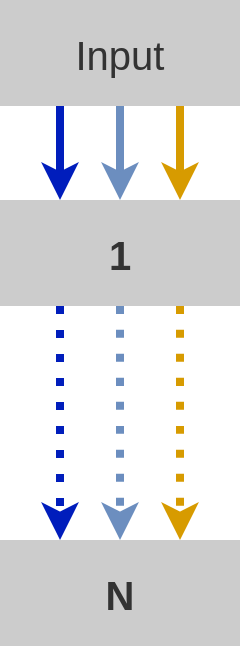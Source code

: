 <mxfile version="24.7.7">
  <diagram id="tDPf8CNvzOaNMvIxZvwo" name="Seite-1">
    <mxGraphModel dx="794" dy="339" grid="1" gridSize="10" guides="1" tooltips="1" connect="1" arrows="1" fold="1" page="1" pageScale="1" pageWidth="827" pageHeight="1169" math="0" shadow="0">
      <root>
        <mxCell id="0" />
        <mxCell id="1" parent="0" />
        <mxCell id="lzmcIZGoqttrfyCk76lP-21" style="edgeStyle=orthogonalEdgeStyle;rounded=0;orthogonalLoop=1;jettySize=auto;html=1;exitX=0.5;exitY=1;exitDx=0;exitDy=0;entryX=0.5;entryY=0;entryDx=0;entryDy=0;strokeWidth=4;fontSize=20;curved=1;fillColor=#dae8fc;strokeColor=#6c8ebf;" parent="1" source="lzmcIZGoqttrfyCk76lP-19" target="lzmcIZGoqttrfyCk76lP-20" edge="1">
          <mxGeometry relative="1" as="geometry" />
        </mxCell>
        <mxCell id="X_1ddgbnGcCbuA_kLiaL-2" style="edgeStyle=orthogonalEdgeStyle;rounded=0;orthogonalLoop=1;jettySize=auto;html=1;exitX=0.25;exitY=1;exitDx=0;exitDy=0;curved=1;strokeWidth=4;entryX=0.25;entryY=0;entryDx=0;entryDy=0;fillColor=#0050ef;strokeColor=#001DBC;" parent="1" source="lzmcIZGoqttrfyCk76lP-19" target="lzmcIZGoqttrfyCk76lP-20" edge="1">
          <mxGeometry relative="1" as="geometry" />
        </mxCell>
        <mxCell id="X_1ddgbnGcCbuA_kLiaL-3" style="edgeStyle=orthogonalEdgeStyle;rounded=0;orthogonalLoop=1;jettySize=auto;html=1;exitX=0.75;exitY=1;exitDx=0;exitDy=0;entryX=0.75;entryY=0;entryDx=0;entryDy=0;curved=1;strokeWidth=4;fillColor=#ffe6cc;strokeColor=#d79b00;" parent="1" source="lzmcIZGoqttrfyCk76lP-19" target="lzmcIZGoqttrfyCk76lP-20" edge="1">
          <mxGeometry relative="1" as="geometry" />
        </mxCell>
        <mxCell id="lzmcIZGoqttrfyCk76lP-19" value="&lt;font style=&quot;font-size: 20px;&quot;&gt;Input&lt;/font&gt;" style="rounded=0;whiteSpace=wrap;html=1;fillColor=#CCCCCC;fontColor=#333333;strokeColor=none;" parent="1" vertex="1">
          <mxGeometry x="240" y="40" width="120" height="53" as="geometry" />
        </mxCell>
        <mxCell id="X_1ddgbnGcCbuA_kLiaL-40" style="edgeStyle=orthogonalEdgeStyle;rounded=0;orthogonalLoop=1;jettySize=auto;html=1;exitX=0.5;exitY=1;exitDx=0;exitDy=0;curved=1;fillColor=#dae8fc;strokeColor=#6c8ebf;strokeWidth=4;dashed=1;dashPattern=1 2;entryX=0.5;entryY=0;entryDx=0;entryDy=0;" parent="1" source="lzmcIZGoqttrfyCk76lP-20" target="lzmcIZGoqttrfyCk76lP-22" edge="1">
          <mxGeometry relative="1" as="geometry">
            <Array as="points" />
            <mxPoint x="480" y="430" as="targetPoint" />
          </mxGeometry>
        </mxCell>
        <mxCell id="R8_YthWmbCb2M7noIES2-1" style="edgeStyle=orthogonalEdgeStyle;rounded=0;orthogonalLoop=1;jettySize=auto;html=1;exitX=0.25;exitY=1;exitDx=0;exitDy=0;entryX=0.25;entryY=0;entryDx=0;entryDy=0;strokeWidth=4;fillColor=#0050ef;strokeColor=#001DBC;dashed=1;dashPattern=1 2;" edge="1" parent="1" source="lzmcIZGoqttrfyCk76lP-20" target="lzmcIZGoqttrfyCk76lP-22">
          <mxGeometry relative="1" as="geometry" />
        </mxCell>
        <mxCell id="lzmcIZGoqttrfyCk76lP-20" value="&lt;span style=&quot;font-size: 13px;&quot; lang=&quot;de&quot; class=&quot;ILfuVd&quot;&gt;&lt;span style=&quot;font-size: 20px;&quot; class=&quot;hgKElc&quot;&gt;&lt;font style=&quot;font-size: 20px;&quot;&gt;&lt;b&gt;1&lt;/b&gt;&lt;/font&gt;&lt;/span&gt;&lt;/span&gt;&lt;span style=&quot;font-size: 13px;&quot; lang=&quot;de&quot; class=&quot;ILfuVd&quot;&gt;&lt;span style=&quot;font-size: 20px;&quot; class=&quot;hgKElc&quot;&gt;&lt;font style=&quot;font-size: 20px;&quot;&gt;&lt;b&gt;&lt;br&gt;&lt;/b&gt;&lt;/font&gt;&lt;/span&gt;&lt;/span&gt;" style="rounded=0;whiteSpace=wrap;html=1;fillColor=#CCCCCC;fontColor=#333333;strokeColor=none;" parent="1" vertex="1">
          <mxGeometry x="240" y="140" width="120" height="53" as="geometry" />
        </mxCell>
        <mxCell id="lzmcIZGoqttrfyCk76lP-22" value="&lt;span style=&quot;font-size: 13px;&quot; lang=&quot;de&quot; class=&quot;ILfuVd&quot;&gt;&lt;span style=&quot;font-size: 20px;&quot; class=&quot;hgKElc&quot;&gt;&lt;font style=&quot;font-size: 20px;&quot;&gt;&lt;b&gt;N&lt;/b&gt;&lt;/font&gt;&lt;/span&gt;&lt;/span&gt;&lt;span style=&quot;font-size: 13px;&quot; lang=&quot;de&quot; class=&quot;ILfuVd&quot;&gt;&lt;span style=&quot;font-size: 20px;&quot; class=&quot;hgKElc&quot;&gt;&lt;font style=&quot;font-size: 20px;&quot;&gt;&lt;br&gt;&lt;/font&gt;&lt;/span&gt;&lt;/span&gt;" style="rounded=0;whiteSpace=wrap;html=1;fillColor=#CCCCCC;fontColor=#333333;strokeColor=none;" parent="1" vertex="1">
          <mxGeometry x="240" y="310" width="120" height="53" as="geometry" />
        </mxCell>
        <mxCell id="X_1ddgbnGcCbuA_kLiaL-41" style="edgeStyle=orthogonalEdgeStyle;rounded=0;orthogonalLoop=1;jettySize=auto;html=1;exitX=0.75;exitY=1;exitDx=0;exitDy=0;curved=1;strokeWidth=4;fillColor=#ffe6cc;strokeColor=#d79b00;entryX=0.75;entryY=0;entryDx=0;entryDy=0;dashed=1;dashPattern=1 2;" parent="1" source="lzmcIZGoqttrfyCk76lP-20" target="lzmcIZGoqttrfyCk76lP-22" edge="1">
          <mxGeometry relative="1" as="geometry">
            <mxPoint x="360.04" y="518.5" as="targetPoint" />
            <Array as="points">
              <mxPoint x="330" y="310" />
              <mxPoint x="330" y="310" />
            </Array>
            <mxPoint x="400" y="251.5" as="sourcePoint" />
          </mxGeometry>
        </mxCell>
      </root>
    </mxGraphModel>
  </diagram>
</mxfile>
